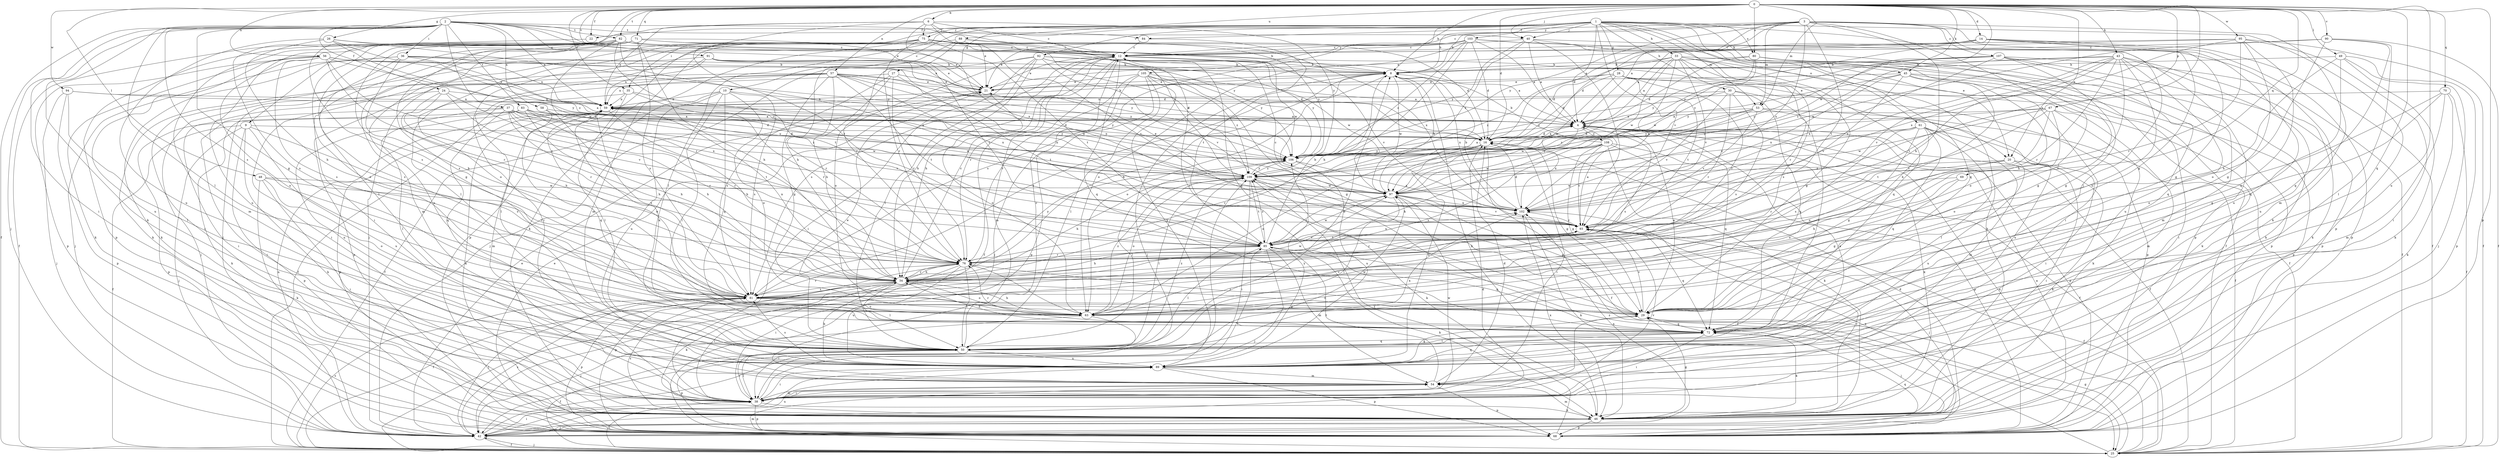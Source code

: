 strict digraph  {
0;
1;
2;
3;
4;
6;
8;
9;
10;
12;
14;
16;
20;
21;
22;
24;
25;
26;
27;
28;
29;
30;
33;
34;
35;
36;
37;
38;
40;
42;
43;
45;
46;
48;
49;
50;
53;
54;
56;
57;
58;
59;
61;
63;
67;
68;
69;
70;
71;
72;
75;
76;
80;
81;
82;
83;
84;
85;
88;
89;
90;
91;
92;
93;
94;
95;
97;
102;
103;
105;
106;
107;
108;
109;
0 -> 6  [label=b];
0 -> 8  [label=b];
0 -> 9  [label=c];
0 -> 14  [label=d];
0 -> 16  [label=d];
0 -> 20  [label=e];
0 -> 22  [label=f];
0 -> 26  [label=g];
0 -> 35  [label=i];
0 -> 40  [label=j];
0 -> 43  [label=k];
0 -> 45  [label=k];
0 -> 48  [label=l];
0 -> 49  [label=l];
0 -> 53  [label=m];
0 -> 56  [label=n];
0 -> 57  [label=n];
0 -> 67  [label=p];
0 -> 68  [label=p];
0 -> 69  [label=q];
0 -> 70  [label=q];
0 -> 71  [label=q];
0 -> 72  [label=q];
0 -> 80  [label=s];
0 -> 82  [label=t];
0 -> 88  [label=u];
0 -> 89  [label=u];
0 -> 90  [label=v];
0 -> 91  [label=v];
0 -> 94  [label=w];
0 -> 95  [label=w];
0 -> 97  [label=w];
0 -> 102  [label=x];
1 -> 4  [label=a];
1 -> 8  [label=b];
1 -> 10  [label=c];
1 -> 20  [label=e];
1 -> 22  [label=f];
1 -> 27  [label=g];
1 -> 28  [label=g];
1 -> 30  [label=h];
1 -> 33  [label=h];
1 -> 35  [label=i];
1 -> 40  [label=j];
1 -> 45  [label=k];
1 -> 46  [label=k];
1 -> 50  [label=l];
1 -> 53  [label=m];
1 -> 61  [label=o];
1 -> 68  [label=p];
1 -> 72  [label=q];
1 -> 75  [label=r];
1 -> 80  [label=s];
1 -> 92  [label=v];
1 -> 93  [label=v];
1 -> 103  [label=y];
1 -> 105  [label=y];
2 -> 20  [label=e];
2 -> 21  [label=e];
2 -> 24  [label=f];
2 -> 25  [label=f];
2 -> 29  [label=g];
2 -> 36  [label=i];
2 -> 37  [label=i];
2 -> 38  [label=i];
2 -> 40  [label=j];
2 -> 42  [label=j];
2 -> 46  [label=k];
2 -> 50  [label=l];
2 -> 58  [label=n];
2 -> 59  [label=n];
2 -> 81  [label=s];
2 -> 82  [label=t];
2 -> 83  [label=t];
2 -> 84  [label=t];
2 -> 106  [label=y];
3 -> 4  [label=a];
3 -> 8  [label=b];
3 -> 12  [label=c];
3 -> 16  [label=d];
3 -> 29  [label=g];
3 -> 34  [label=h];
3 -> 50  [label=l];
3 -> 53  [label=m];
3 -> 54  [label=m];
3 -> 63  [label=o];
3 -> 84  [label=t];
3 -> 85  [label=t];
3 -> 102  [label=x];
3 -> 106  [label=y];
3 -> 107  [label=z];
4 -> 16  [label=d];
4 -> 25  [label=f];
4 -> 46  [label=k];
4 -> 68  [label=p];
4 -> 72  [label=q];
4 -> 81  [label=s];
4 -> 102  [label=x];
4 -> 108  [label=z];
6 -> 12  [label=c];
6 -> 21  [label=e];
6 -> 59  [label=n];
6 -> 75  [label=r];
6 -> 81  [label=s];
6 -> 85  [label=t];
6 -> 102  [label=x];
6 -> 106  [label=y];
6 -> 109  [label=z];
8 -> 21  [label=e];
8 -> 42  [label=j];
8 -> 46  [label=k];
8 -> 63  [label=o];
8 -> 81  [label=s];
8 -> 97  [label=w];
8 -> 102  [label=x];
9 -> 16  [label=d];
9 -> 25  [label=f];
9 -> 42  [label=j];
9 -> 46  [label=k];
9 -> 68  [label=p];
9 -> 81  [label=s];
9 -> 89  [label=u];
10 -> 25  [label=f];
10 -> 50  [label=l];
10 -> 59  [label=n];
10 -> 63  [label=o];
10 -> 72  [label=q];
10 -> 81  [label=s];
10 -> 89  [label=u];
10 -> 106  [label=y];
12 -> 8  [label=b];
12 -> 21  [label=e];
12 -> 25  [label=f];
12 -> 29  [label=g];
12 -> 34  [label=h];
12 -> 54  [label=m];
12 -> 72  [label=q];
12 -> 76  [label=r];
12 -> 81  [label=s];
12 -> 93  [label=v];
12 -> 106  [label=y];
14 -> 4  [label=a];
14 -> 12  [label=c];
14 -> 16  [label=d];
14 -> 25  [label=f];
14 -> 29  [label=g];
14 -> 68  [label=p];
14 -> 89  [label=u];
14 -> 106  [label=y];
16 -> 4  [label=a];
16 -> 25  [label=f];
16 -> 29  [label=g];
16 -> 38  [label=i];
16 -> 63  [label=o];
16 -> 76  [label=r];
16 -> 89  [label=u];
16 -> 106  [label=y];
20 -> 38  [label=i];
20 -> 46  [label=k];
20 -> 63  [label=o];
20 -> 76  [label=r];
20 -> 89  [label=u];
20 -> 109  [label=z];
21 -> 59  [label=n];
21 -> 63  [label=o];
22 -> 81  [label=s];
24 -> 34  [label=h];
24 -> 38  [label=i];
24 -> 59  [label=n];
24 -> 76  [label=r];
24 -> 93  [label=v];
24 -> 102  [label=x];
25 -> 4  [label=a];
25 -> 29  [label=g];
25 -> 38  [label=i];
25 -> 42  [label=j];
25 -> 54  [label=m];
25 -> 81  [label=s];
25 -> 109  [label=z];
26 -> 12  [label=c];
26 -> 34  [label=h];
26 -> 89  [label=u];
26 -> 97  [label=w];
26 -> 106  [label=y];
26 -> 109  [label=z];
27 -> 21  [label=e];
27 -> 34  [label=h];
27 -> 59  [label=n];
27 -> 76  [label=r];
27 -> 81  [label=s];
27 -> 85  [label=t];
28 -> 16  [label=d];
28 -> 21  [label=e];
28 -> 25  [label=f];
28 -> 68  [label=p];
28 -> 76  [label=r];
28 -> 85  [label=t];
28 -> 97  [label=w];
28 -> 109  [label=z];
29 -> 4  [label=a];
29 -> 12  [label=c];
29 -> 34  [label=h];
29 -> 38  [label=i];
29 -> 42  [label=j];
29 -> 72  [label=q];
29 -> 76  [label=r];
29 -> 93  [label=v];
30 -> 50  [label=l];
30 -> 59  [label=n];
30 -> 72  [label=q];
30 -> 76  [label=r];
30 -> 81  [label=s];
30 -> 93  [label=v];
30 -> 106  [label=y];
33 -> 4  [label=a];
33 -> 8  [label=b];
33 -> 16  [label=d];
33 -> 29  [label=g];
33 -> 68  [label=p];
33 -> 72  [label=q];
33 -> 76  [label=r];
33 -> 81  [label=s];
33 -> 93  [label=v];
33 -> 97  [label=w];
33 -> 102  [label=x];
34 -> 8  [label=b];
34 -> 12  [label=c];
34 -> 25  [label=f];
34 -> 38  [label=i];
34 -> 46  [label=k];
34 -> 50  [label=l];
34 -> 59  [label=n];
34 -> 63  [label=o];
34 -> 76  [label=r];
34 -> 81  [label=s];
35 -> 25  [label=f];
35 -> 50  [label=l];
35 -> 59  [label=n];
35 -> 76  [label=r];
35 -> 109  [label=z];
36 -> 8  [label=b];
36 -> 16  [label=d];
36 -> 34  [label=h];
36 -> 42  [label=j];
36 -> 46  [label=k];
36 -> 59  [label=n];
36 -> 81  [label=s];
36 -> 109  [label=z];
37 -> 4  [label=a];
37 -> 16  [label=d];
37 -> 34  [label=h];
37 -> 38  [label=i];
37 -> 50  [label=l];
37 -> 72  [label=q];
37 -> 76  [label=r];
37 -> 93  [label=v];
37 -> 97  [label=w];
37 -> 109  [label=z];
38 -> 46  [label=k];
38 -> 50  [label=l];
38 -> 54  [label=m];
38 -> 68  [label=p];
38 -> 85  [label=t];
38 -> 93  [label=v];
38 -> 97  [label=w];
40 -> 4  [label=a];
40 -> 12  [label=c];
40 -> 38  [label=i];
40 -> 68  [label=p];
40 -> 93  [label=v];
40 -> 106  [label=y];
40 -> 109  [label=z];
42 -> 4  [label=a];
42 -> 16  [label=d];
42 -> 21  [label=e];
42 -> 25  [label=f];
42 -> 38  [label=i];
42 -> 59  [label=n];
42 -> 81  [label=s];
42 -> 89  [label=u];
42 -> 102  [label=x];
42 -> 109  [label=z];
43 -> 8  [label=b];
43 -> 34  [label=h];
43 -> 46  [label=k];
43 -> 63  [label=o];
43 -> 72  [label=q];
43 -> 76  [label=r];
43 -> 85  [label=t];
43 -> 89  [label=u];
43 -> 93  [label=v];
43 -> 102  [label=x];
43 -> 109  [label=z];
45 -> 21  [label=e];
45 -> 34  [label=h];
45 -> 38  [label=i];
45 -> 46  [label=k];
45 -> 68  [label=p];
45 -> 93  [label=v];
45 -> 102  [label=x];
45 -> 106  [label=y];
46 -> 29  [label=g];
46 -> 42  [label=j];
46 -> 54  [label=m];
46 -> 68  [label=p];
46 -> 81  [label=s];
46 -> 93  [label=v];
46 -> 102  [label=x];
48 -> 38  [label=i];
48 -> 46  [label=k];
48 -> 63  [label=o];
48 -> 76  [label=r];
48 -> 97  [label=w];
49 -> 8  [label=b];
49 -> 34  [label=h];
49 -> 42  [label=j];
49 -> 46  [label=k];
49 -> 68  [label=p];
49 -> 72  [label=q];
50 -> 8  [label=b];
50 -> 12  [label=c];
50 -> 21  [label=e];
50 -> 25  [label=f];
50 -> 38  [label=i];
50 -> 68  [label=p];
50 -> 72  [label=q];
50 -> 89  [label=u];
50 -> 97  [label=w];
50 -> 102  [label=x];
50 -> 109  [label=z];
53 -> 4  [label=a];
53 -> 25  [label=f];
53 -> 89  [label=u];
53 -> 93  [label=v];
53 -> 97  [label=w];
53 -> 106  [label=y];
53 -> 109  [label=z];
54 -> 16  [label=d];
54 -> 38  [label=i];
54 -> 68  [label=p];
54 -> 85  [label=t];
56 -> 8  [label=b];
56 -> 21  [label=e];
56 -> 46  [label=k];
56 -> 59  [label=n];
56 -> 63  [label=o];
56 -> 68  [label=p];
56 -> 76  [label=r];
56 -> 81  [label=s];
56 -> 85  [label=t];
56 -> 89  [label=u];
56 -> 106  [label=y];
57 -> 16  [label=d];
57 -> 21  [label=e];
57 -> 29  [label=g];
57 -> 38  [label=i];
57 -> 42  [label=j];
57 -> 50  [label=l];
57 -> 68  [label=p];
57 -> 76  [label=r];
57 -> 85  [label=t];
57 -> 97  [label=w];
57 -> 102  [label=x];
57 -> 106  [label=y];
58 -> 4  [label=a];
58 -> 34  [label=h];
58 -> 72  [label=q];
59 -> 4  [label=a];
59 -> 8  [label=b];
59 -> 34  [label=h];
59 -> 46  [label=k];
59 -> 54  [label=m];
59 -> 68  [label=p];
59 -> 81  [label=s];
59 -> 97  [label=w];
61 -> 16  [label=d];
61 -> 29  [label=g];
61 -> 38  [label=i];
61 -> 50  [label=l];
61 -> 54  [label=m];
61 -> 63  [label=o];
61 -> 72  [label=q];
61 -> 81  [label=s];
61 -> 109  [label=z];
63 -> 34  [label=h];
63 -> 38  [label=i];
63 -> 42  [label=j];
63 -> 59  [label=n];
63 -> 93  [label=v];
63 -> 109  [label=z];
67 -> 4  [label=a];
67 -> 46  [label=k];
67 -> 54  [label=m];
67 -> 63  [label=o];
67 -> 85  [label=t];
67 -> 93  [label=v];
67 -> 97  [label=w];
67 -> 106  [label=y];
68 -> 16  [label=d];
68 -> 21  [label=e];
68 -> 72  [label=q];
68 -> 102  [label=x];
68 -> 109  [label=z];
69 -> 29  [label=g];
69 -> 34  [label=h];
69 -> 97  [label=w];
70 -> 25  [label=f];
70 -> 29  [label=g];
70 -> 46  [label=k];
70 -> 54  [label=m];
70 -> 59  [label=n];
70 -> 63  [label=o];
71 -> 8  [label=b];
71 -> 12  [label=c];
71 -> 34  [label=h];
71 -> 38  [label=i];
71 -> 42  [label=j];
71 -> 54  [label=m];
71 -> 81  [label=s];
71 -> 85  [label=t];
71 -> 89  [label=u];
72 -> 34  [label=h];
72 -> 38  [label=i];
72 -> 46  [label=k];
72 -> 50  [label=l];
72 -> 59  [label=n];
72 -> 76  [label=r];
75 -> 12  [label=c];
75 -> 38  [label=i];
75 -> 42  [label=j];
75 -> 46  [label=k];
75 -> 54  [label=m];
75 -> 63  [label=o];
75 -> 68  [label=p];
75 -> 76  [label=r];
75 -> 85  [label=t];
75 -> 97  [label=w];
75 -> 102  [label=x];
75 -> 106  [label=y];
75 -> 109  [label=z];
76 -> 34  [label=h];
76 -> 38  [label=i];
76 -> 50  [label=l];
76 -> 63  [label=o];
76 -> 68  [label=p];
76 -> 89  [label=u];
76 -> 106  [label=y];
80 -> 8  [label=b];
80 -> 16  [label=d];
80 -> 29  [label=g];
80 -> 54  [label=m];
80 -> 63  [label=o];
80 -> 89  [label=u];
80 -> 97  [label=w];
80 -> 106  [label=y];
81 -> 29  [label=g];
81 -> 42  [label=j];
81 -> 63  [label=o];
81 -> 68  [label=p];
81 -> 76  [label=r];
81 -> 97  [label=w];
82 -> 12  [label=c];
82 -> 21  [label=e];
82 -> 25  [label=f];
82 -> 29  [label=g];
82 -> 50  [label=l];
82 -> 54  [label=m];
82 -> 63  [label=o];
82 -> 68  [label=p];
82 -> 76  [label=r];
82 -> 81  [label=s];
82 -> 85  [label=t];
82 -> 89  [label=u];
82 -> 102  [label=x];
83 -> 4  [label=a];
83 -> 16  [label=d];
83 -> 34  [label=h];
83 -> 46  [label=k];
83 -> 68  [label=p];
83 -> 76  [label=r];
83 -> 85  [label=t];
83 -> 89  [label=u];
83 -> 106  [label=y];
84 -> 12  [label=c];
84 -> 85  [label=t];
85 -> 8  [label=b];
85 -> 34  [label=h];
85 -> 42  [label=j];
85 -> 46  [label=k];
85 -> 50  [label=l];
85 -> 54  [label=m];
85 -> 72  [label=q];
85 -> 76  [label=r];
85 -> 93  [label=v];
85 -> 97  [label=w];
85 -> 102  [label=x];
85 -> 109  [label=z];
88 -> 12  [label=c];
88 -> 16  [label=d];
88 -> 34  [label=h];
88 -> 50  [label=l];
88 -> 76  [label=r];
88 -> 93  [label=v];
89 -> 4  [label=a];
89 -> 29  [label=g];
89 -> 34  [label=h];
89 -> 38  [label=i];
89 -> 54  [label=m];
89 -> 68  [label=p];
89 -> 72  [label=q];
89 -> 81  [label=s];
89 -> 106  [label=y];
90 -> 12  [label=c];
90 -> 25  [label=f];
90 -> 50  [label=l];
90 -> 63  [label=o];
90 -> 72  [label=q];
90 -> 97  [label=w];
91 -> 8  [label=b];
91 -> 16  [label=d];
91 -> 21  [label=e];
91 -> 38  [label=i];
91 -> 46  [label=k];
91 -> 59  [label=n];
91 -> 106  [label=y];
92 -> 4  [label=a];
92 -> 8  [label=b];
92 -> 34  [label=h];
92 -> 38  [label=i];
92 -> 42  [label=j];
92 -> 50  [label=l];
92 -> 63  [label=o];
92 -> 93  [label=v];
92 -> 97  [label=w];
92 -> 106  [label=y];
93 -> 4  [label=a];
93 -> 12  [label=c];
93 -> 25  [label=f];
93 -> 42  [label=j];
93 -> 72  [label=q];
93 -> 76  [label=r];
93 -> 85  [label=t];
94 -> 4  [label=a];
94 -> 42  [label=j];
94 -> 50  [label=l];
94 -> 59  [label=n];
94 -> 68  [label=p];
95 -> 12  [label=c];
95 -> 21  [label=e];
95 -> 25  [label=f];
95 -> 29  [label=g];
95 -> 38  [label=i];
95 -> 72  [label=q];
95 -> 76  [label=r];
95 -> 102  [label=x];
97 -> 8  [label=b];
97 -> 25  [label=f];
97 -> 29  [label=g];
97 -> 50  [label=l];
97 -> 85  [label=t];
97 -> 93  [label=v];
97 -> 102  [label=x];
102 -> 8  [label=b];
102 -> 16  [label=d];
102 -> 46  [label=k];
102 -> 93  [label=v];
103 -> 4  [label=a];
103 -> 12  [label=c];
103 -> 16  [label=d];
103 -> 21  [label=e];
103 -> 25  [label=f];
103 -> 34  [label=h];
103 -> 46  [label=k];
103 -> 63  [label=o];
103 -> 81  [label=s];
103 -> 109  [label=z];
105 -> 4  [label=a];
105 -> 21  [label=e];
105 -> 29  [label=g];
105 -> 42  [label=j];
105 -> 50  [label=l];
105 -> 68  [label=p];
105 -> 76  [label=r];
105 -> 89  [label=u];
105 -> 109  [label=z];
106 -> 4  [label=a];
106 -> 50  [label=l];
106 -> 59  [label=n];
106 -> 89  [label=u];
106 -> 102  [label=x];
106 -> 109  [label=z];
107 -> 8  [label=b];
107 -> 25  [label=f];
107 -> 29  [label=g];
107 -> 46  [label=k];
107 -> 68  [label=p];
107 -> 102  [label=x];
107 -> 106  [label=y];
107 -> 109  [label=z];
108 -> 8  [label=b];
108 -> 25  [label=f];
108 -> 29  [label=g];
108 -> 34  [label=h];
108 -> 46  [label=k];
108 -> 68  [label=p];
108 -> 81  [label=s];
108 -> 93  [label=v];
108 -> 97  [label=w];
108 -> 106  [label=y];
109 -> 21  [label=e];
109 -> 34  [label=h];
109 -> 38  [label=i];
109 -> 46  [label=k];
109 -> 50  [label=l];
109 -> 59  [label=n];
109 -> 63  [label=o];
109 -> 85  [label=t];
109 -> 97  [label=w];
109 -> 106  [label=y];
}
